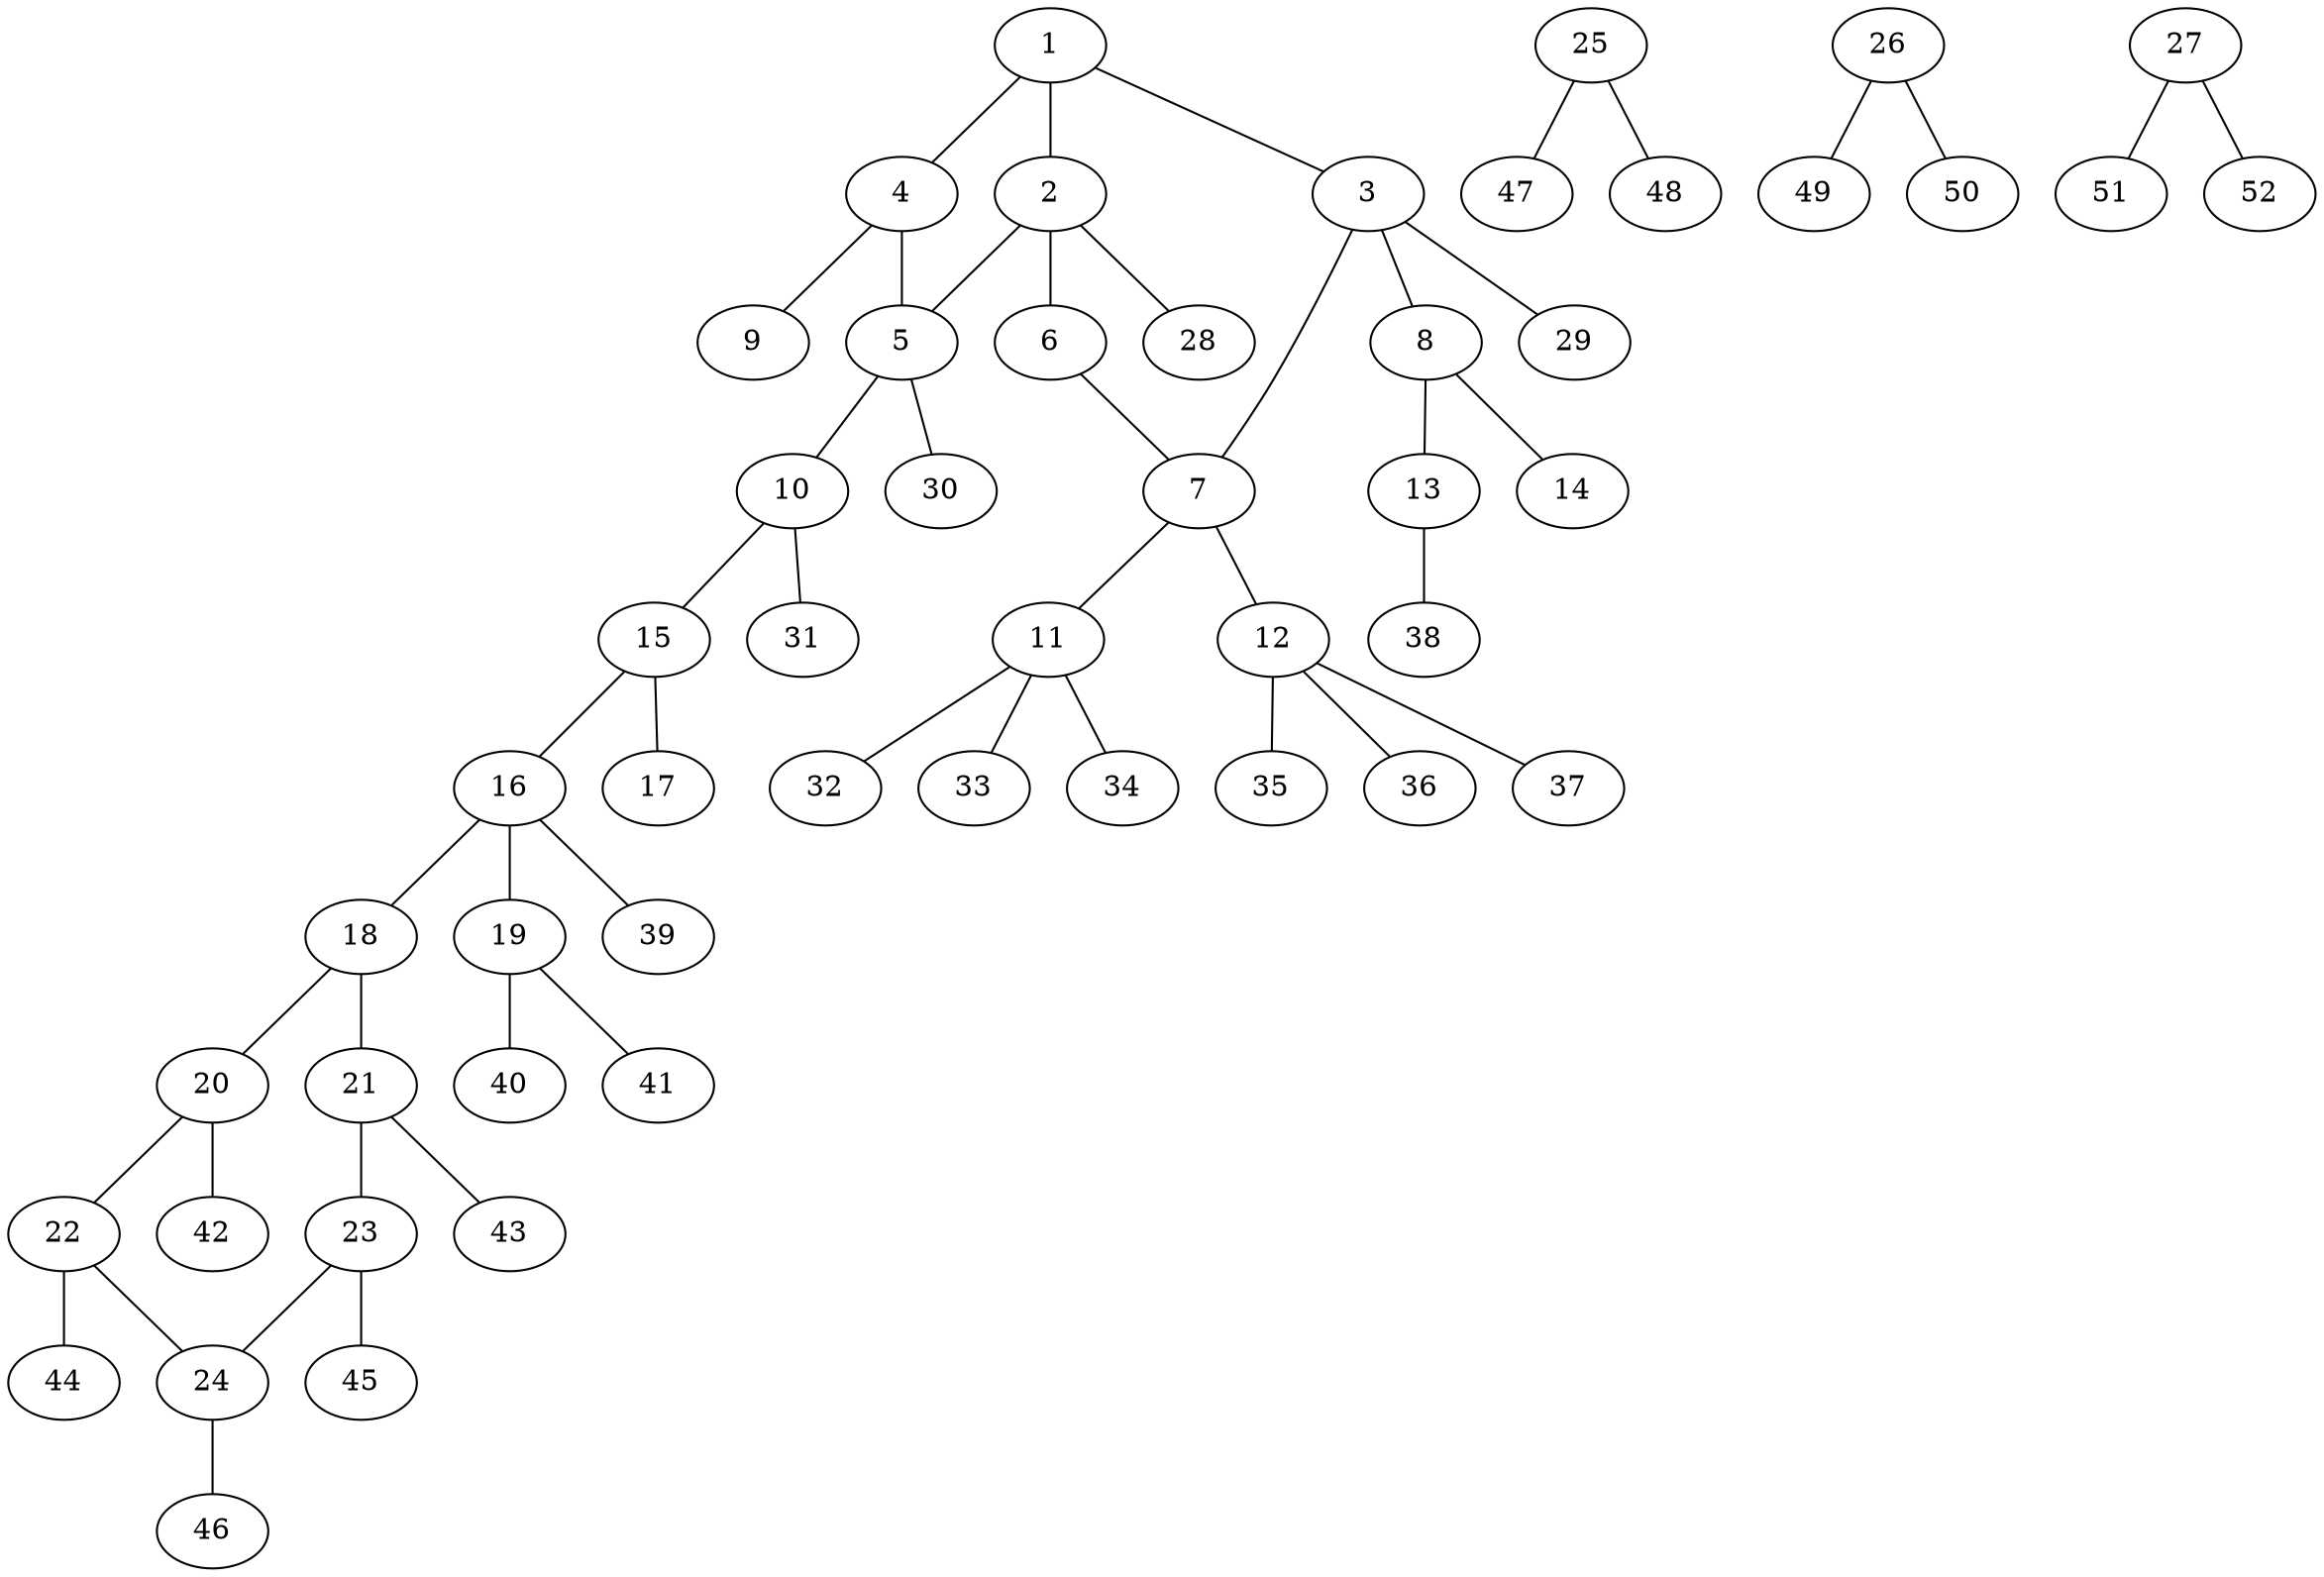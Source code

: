 graph molecule_2841 {
	1	 [chem=N];
	2	 [chem=C];
	1 -- 2	 [valence=1];
	3	 [chem=C];
	1 -- 3	 [valence=1];
	4	 [chem=C];
	1 -- 4	 [valence=1];
	5	 [chem=C];
	2 -- 5	 [valence=1];
	6	 [chem=S];
	2 -- 6	 [valence=1];
	28	 [chem=H];
	2 -- 28	 [valence=1];
	7	 [chem=C];
	3 -- 7	 [valence=1];
	8	 [chem=C];
	3 -- 8	 [valence=1];
	29	 [chem=H];
	3 -- 29	 [valence=1];
	4 -- 5	 [valence=1];
	9	 [chem=O];
	4 -- 9	 [valence=2];
	10	 [chem=N];
	5 -- 10	 [valence=1];
	30	 [chem=H];
	5 -- 30	 [valence=1];
	6 -- 7	 [valence=1];
	11	 [chem=C];
	7 -- 11	 [valence=1];
	12	 [chem=C];
	7 -- 12	 [valence=1];
	13	 [chem=O];
	8 -- 13	 [valence=1];
	14	 [chem=O];
	8 -- 14	 [valence=2];
	15	 [chem=C];
	10 -- 15	 [valence=1];
	31	 [chem=H];
	10 -- 31	 [valence=1];
	32	 [chem=H];
	11 -- 32	 [valence=1];
	33	 [chem=H];
	11 -- 33	 [valence=1];
	34	 [chem=H];
	11 -- 34	 [valence=1];
	35	 [chem=H];
	12 -- 35	 [valence=1];
	36	 [chem=H];
	12 -- 36	 [valence=1];
	37	 [chem=H];
	12 -- 37	 [valence=1];
	38	 [chem=H];
	13 -- 38	 [valence=1];
	16	 [chem=C];
	15 -- 16	 [valence=1];
	17	 [chem=O];
	15 -- 17	 [valence=2];
	18	 [chem=C];
	16 -- 18	 [valence=1];
	19	 [chem=N];
	16 -- 19	 [valence=1];
	39	 [chem=H];
	16 -- 39	 [valence=1];
	20	 [chem=C];
	18 -- 20	 [valence=2];
	21	 [chem=C];
	18 -- 21	 [valence=1];
	40	 [chem=H];
	19 -- 40	 [valence=1];
	41	 [chem=H];
	19 -- 41	 [valence=1];
	22	 [chem=C];
	20 -- 22	 [valence=1];
	42	 [chem=H];
	20 -- 42	 [valence=1];
	23	 [chem=C];
	21 -- 23	 [valence=2];
	43	 [chem=H];
	21 -- 43	 [valence=1];
	24	 [chem=C];
	22 -- 24	 [valence=2];
	44	 [chem=H];
	22 -- 44	 [valence=1];
	23 -- 24	 [valence=1];
	45	 [chem=H];
	23 -- 45	 [valence=1];
	46	 [chem=H];
	24 -- 46	 [valence=1];
	25	 [chem=O];
	47	 [chem=H];
	25 -- 47	 [valence=1];
	48	 [chem=H];
	25 -- 48	 [valence=1];
	26	 [chem=O];
	49	 [chem=H];
	26 -- 49	 [valence=1];
	50	 [chem=H];
	26 -- 50	 [valence=1];
	27	 [chem=O];
	51	 [chem=H];
	27 -- 51	 [valence=1];
	52	 [chem=H];
	27 -- 52	 [valence=1];
}
